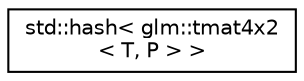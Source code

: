 digraph "Graphical Class Hierarchy"
{
  edge [fontname="Helvetica",fontsize="10",labelfontname="Helvetica",labelfontsize="10"];
  node [fontname="Helvetica",fontsize="10",shape=record];
  rankdir="LR";
  Node1 [label="std::hash\< glm::tmat4x2\l\< T, P \> \>",height=0.2,width=0.4,color="black", fillcolor="white", style="filled",URL="$structstd_1_1hash_3_01glm_1_1tmat4x2_3_01_t_00_01_p_01_4_01_4.html"];
}
